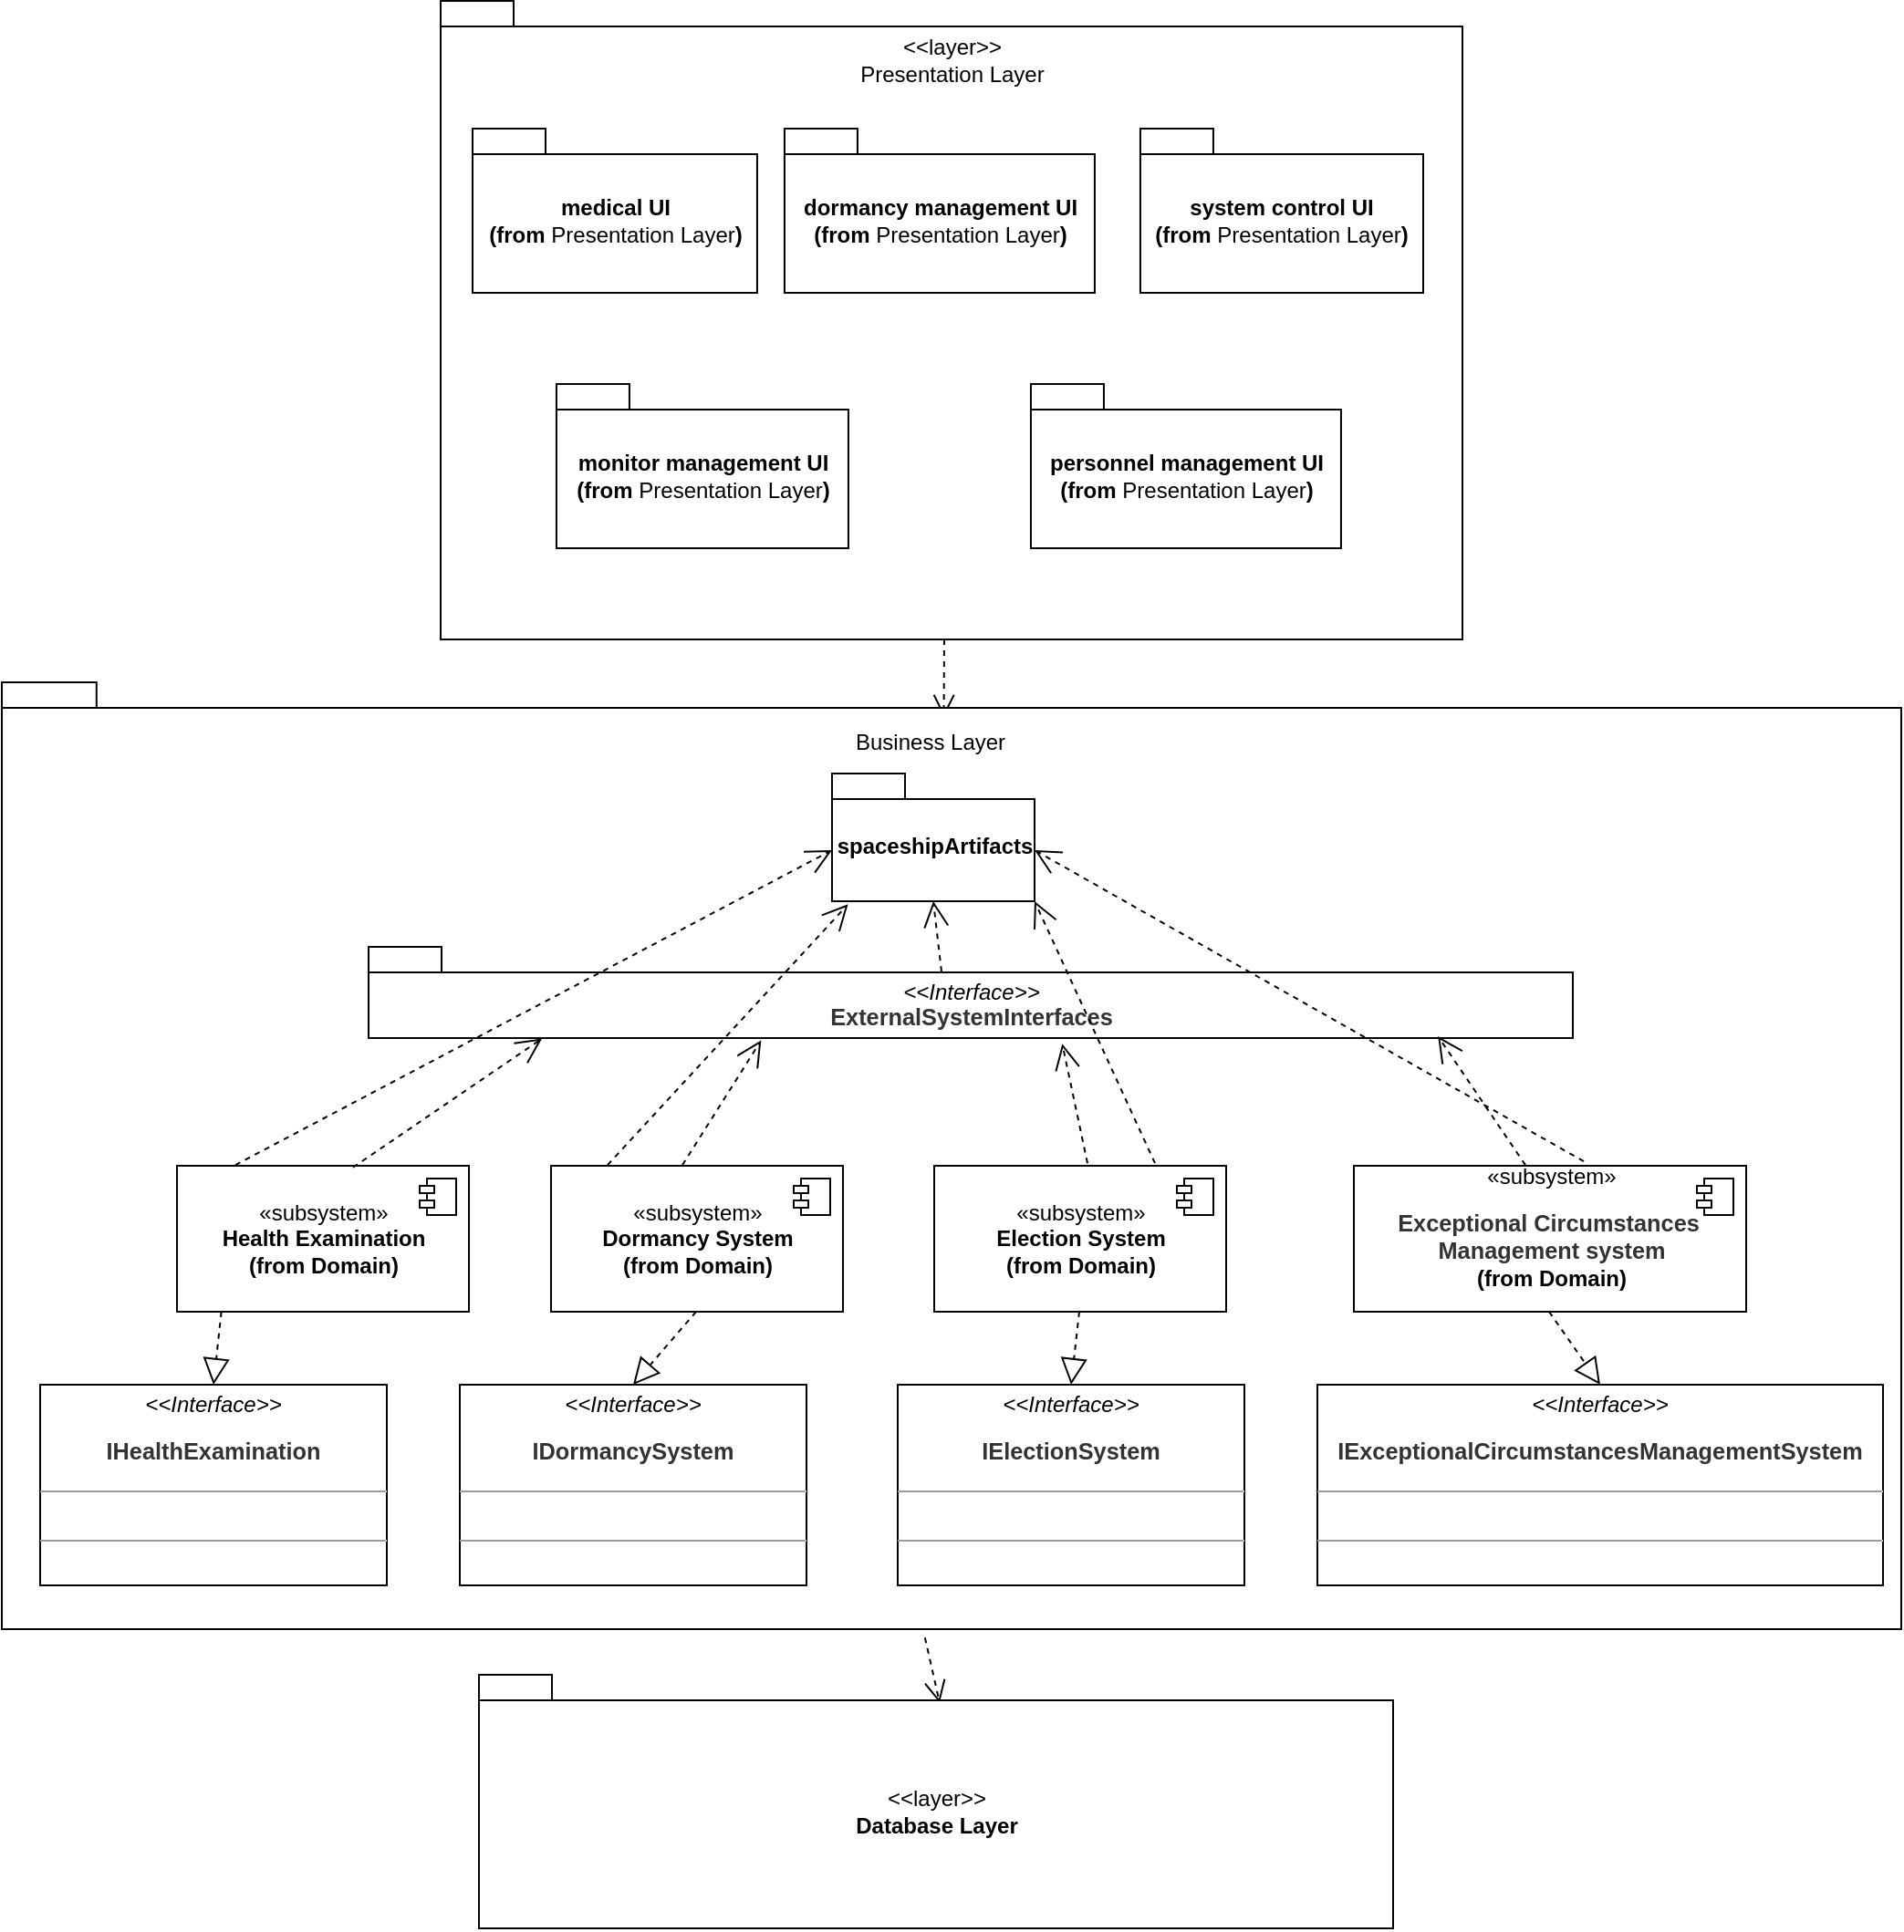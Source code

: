 <mxfile version="14.7.0" type="github">
  <diagram name="Page-1" id="b5b7bab2-c9e2-2cf4-8b2a-24fd1a2a6d21">
    <mxGraphModel dx="421" dy="288" grid="0" gridSize="10" guides="1" tooltips="1" connect="1" arrows="1" fold="1" page="0" pageScale="1" pageWidth="827" pageHeight="1169" background="none" math="0" shadow="0">
      <root>
        <mxCell id="0" />
        <mxCell id="1" parent="0" />
        <mxCell id="MS7-FI-OsCwsyewMh9CC-89" style="edgeStyle=none;rounded=0;html=1;dashed=1;labelBackgroundColor=none;startFill=0;endArrow=open;endFill=0;endSize=10;fontFamily=Verdana;fontSize=10;entryX=0.504;entryY=0.111;entryDx=0;entryDy=0;entryPerimeter=0;exitX=0.486;exitY=1.009;exitDx=0;exitDy=0;exitPerimeter=0;" parent="1" source="s7J_G6H9ZY0Dt8_Bi7PR-1" target="s7J_G6H9ZY0Dt8_Bi7PR-31" edge="1">
          <mxGeometry relative="1" as="geometry">
            <mxPoint x="1395.5" y="1716.0" as="sourcePoint" />
            <mxPoint x="1496.79" y="1608.55" as="targetPoint" />
          </mxGeometry>
        </mxCell>
        <mxCell id="MS7-FI-OsCwsyewMh9CC-90" value="" style="shape=folder;fontStyle=1;spacingTop=10;tabWidth=40;tabHeight=14;tabPosition=left;html=1;" parent="1" vertex="1">
          <mxGeometry x="1130.5" y="685.56" width="560" height="350" as="geometry" />
        </mxCell>
        <mxCell id="MS7-FI-OsCwsyewMh9CC-91" value="&amp;lt;&amp;lt;layer&amp;gt;&amp;gt;&lt;br&gt;Presentation Layer" style="text;html=1;strokeColor=none;fillColor=none;align=center;verticalAlign=middle;whiteSpace=wrap;rounded=0;" parent="1" vertex="1">
          <mxGeometry x="1350.75" y="707.56" width="119.5" height="20" as="geometry" />
        </mxCell>
        <mxCell id="MS7-FI-OsCwsyewMh9CC-92" value="medical UI&lt;br&gt;(from&amp;nbsp;&lt;span style=&quot;font-weight: 400&quot;&gt;Presentation Layer&lt;/span&gt;)" style="shape=folder;fontStyle=1;spacingTop=10;tabWidth=40;tabHeight=14;tabPosition=left;html=1;" parent="1" vertex="1">
          <mxGeometry x="1148" y="755.56" width="155.97" height="90" as="geometry" />
        </mxCell>
        <mxCell id="MS7-FI-OsCwsyewMh9CC-93" value="dormancy management UI&lt;br&gt;(from&amp;nbsp;&lt;span style=&quot;font-weight: 400&quot;&gt;Presentation Layer&lt;/span&gt;)" style="shape=folder;fontStyle=1;spacingTop=10;tabWidth=40;tabHeight=14;tabPosition=left;html=1;" parent="1" vertex="1">
          <mxGeometry x="1318.97" y="755.56" width="170" height="90" as="geometry" />
        </mxCell>
        <mxCell id="MS7-FI-OsCwsyewMh9CC-94" value="monitor management UI&lt;br&gt;(from&amp;nbsp;&lt;span style=&quot;font-weight: 400&quot;&gt;Presentation Layer&lt;/span&gt;)" style="shape=folder;fontStyle=1;spacingTop=10;tabWidth=40;tabHeight=14;tabPosition=left;html=1;" parent="1" vertex="1">
          <mxGeometry x="1193.97" y="895.56" width="160" height="90" as="geometry" />
        </mxCell>
        <mxCell id="MS7-FI-OsCwsyewMh9CC-95" value="personnel management UI&lt;br&gt;(from&amp;nbsp;&lt;span style=&quot;font-weight: 400&quot;&gt;Presentation Layer&lt;/span&gt;)" style="shape=folder;fontStyle=1;spacingTop=10;tabWidth=40;tabHeight=14;tabPosition=left;html=1;" parent="1" vertex="1">
          <mxGeometry x="1453.97" y="895.56" width="170" height="90" as="geometry" />
        </mxCell>
        <mxCell id="MS7-FI-OsCwsyewMh9CC-96" value="system control UI&lt;br&gt;(from&amp;nbsp;&lt;span style=&quot;font-weight: 400&quot;&gt;Presentation Layer&lt;/span&gt;)" style="shape=folder;fontStyle=1;spacingTop=10;tabWidth=40;tabHeight=14;tabPosition=left;html=1;" parent="1" vertex="1">
          <mxGeometry x="1513.97" y="755.56" width="155.03" height="90" as="geometry" />
        </mxCell>
        <mxCell id="MS7-FI-OsCwsyewMh9CC-98" style="edgeStyle=none;rounded=0;html=1;dashed=1;labelBackgroundColor=none;startFill=0;endArrow=open;endFill=0;endSize=10;fontFamily=Verdana;fontSize=10;entryX=0.527;entryY=0.034;entryPerimeter=0;entryDx=0;entryDy=0;" parent="1" edge="1">
          <mxGeometry relative="1" as="geometry">
            <mxPoint x="1406.47" y="1035.56" as="sourcePoint" />
            <mxPoint x="1406.29" y="1078" as="targetPoint" />
          </mxGeometry>
        </mxCell>
        <mxCell id="s7J_G6H9ZY0Dt8_Bi7PR-1" value="" style="shape=folder;fontStyle=1;spacingTop=10;tabWidth=40;tabHeight=14;tabPosition=left;html=1;align=center;" vertex="1" parent="1">
          <mxGeometry x="890" y="1059" width="1041" height="519" as="geometry" />
        </mxCell>
        <mxCell id="s7J_G6H9ZY0Dt8_Bi7PR-2" value="«subsystem»&lt;br&gt;&lt;b&gt;Dormancy System&lt;br&gt;&lt;/b&gt;&lt;span style=&quot;font-weight: 700&quot;&gt;(from Domain)&lt;/span&gt;&lt;b&gt;&lt;br&gt;&lt;/b&gt;" style="html=1;dropTarget=0;" vertex="1" parent="1">
          <mxGeometry x="1191" y="1324" width="160" height="80" as="geometry" />
        </mxCell>
        <mxCell id="s7J_G6H9ZY0Dt8_Bi7PR-3" value="" style="shape=module;jettyWidth=8;jettyHeight=4;" vertex="1" parent="s7J_G6H9ZY0Dt8_Bi7PR-2">
          <mxGeometry x="1" width="20" height="20" relative="1" as="geometry">
            <mxPoint x="-27" y="7" as="offset" />
          </mxGeometry>
        </mxCell>
        <mxCell id="s7J_G6H9ZY0Dt8_Bi7PR-4" value="&lt;p style=&quot;margin: 0px ; margin-top: 4px ; text-align: center&quot;&gt;&lt;i&gt;&amp;lt;&amp;lt;Interface&amp;gt;&amp;gt;&lt;/i&gt;&lt;br&gt;&lt;/p&gt;&lt;p class=&quot;MsoNormal&quot; style=&quot;text-align: center&quot;&gt;&lt;span style=&quot;color: rgb(51 , 51 , 51) ; font-size: 9.5pt&quot;&gt;&lt;font face=&quot;Helvetica&quot;&gt;&lt;b&gt;IDormancySystem&lt;/b&gt;&lt;/font&gt;&lt;/span&gt;&lt;/p&gt;&lt;hr size=&quot;1&quot;&gt;&lt;p style=&quot;margin: 0px ; margin-left: 4px&quot;&gt;&lt;br&gt;&lt;/p&gt;&lt;hr size=&quot;1&quot;&gt;&lt;p style=&quot;margin: 0px ; margin-left: 4px&quot;&gt;&lt;br&gt;&lt;/p&gt;" style="verticalAlign=top;align=left;overflow=fill;fontSize=12;fontFamily=Helvetica;html=1;" vertex="1" parent="1">
          <mxGeometry x="1141" y="1444" width="190" height="110" as="geometry" />
        </mxCell>
        <mxCell id="s7J_G6H9ZY0Dt8_Bi7PR-5" value="«subsystem»&lt;br&gt;&lt;b&gt;Health Examination&lt;br&gt;&lt;/b&gt;&lt;span style=&quot;font-weight: 700&quot;&gt;(from Domain)&lt;/span&gt;&lt;b&gt;&lt;br&gt;&lt;/b&gt;" style="html=1;dropTarget=0;" vertex="1" parent="1">
          <mxGeometry x="986" y="1324" width="160" height="80" as="geometry" />
        </mxCell>
        <mxCell id="s7J_G6H9ZY0Dt8_Bi7PR-6" value="" style="shape=module;jettyWidth=8;jettyHeight=4;" vertex="1" parent="s7J_G6H9ZY0Dt8_Bi7PR-5">
          <mxGeometry x="1" width="20" height="20" relative="1" as="geometry">
            <mxPoint x="-27" y="7" as="offset" />
          </mxGeometry>
        </mxCell>
        <mxCell id="s7J_G6H9ZY0Dt8_Bi7PR-7" value="&lt;p style=&quot;margin: 0px ; margin-top: 4px ; text-align: center&quot;&gt;&lt;i&gt;&amp;lt;&amp;lt;Interface&amp;gt;&amp;gt;&lt;/i&gt;&lt;br&gt;&lt;/p&gt;&lt;p class=&quot;MsoNormal&quot; style=&quot;text-align: center&quot;&gt;&lt;b&gt;&lt;span style=&quot;color: rgb(51 , 51 , 51) ; font-size: 9.5pt&quot;&gt;IHealth&lt;/span&gt;&lt;span style=&quot;color: rgb(51 , 51 , 51) ; font-size: 9.5pt&quot;&gt;Examination&lt;/span&gt;&lt;/b&gt;&lt;/p&gt;&lt;hr size=&quot;1&quot;&gt;&lt;p style=&quot;margin: 0px ; margin-left: 4px&quot;&gt;&lt;br&gt;&lt;/p&gt;&lt;hr size=&quot;1&quot;&gt;&lt;p style=&quot;margin: 0px ; margin-left: 4px&quot;&gt;&lt;br&gt;&lt;/p&gt;" style="verticalAlign=top;align=left;overflow=fill;fontSize=12;fontFamily=Helvetica;html=1;" vertex="1" parent="1">
          <mxGeometry x="911" y="1444" width="190" height="110" as="geometry" />
        </mxCell>
        <mxCell id="s7J_G6H9ZY0Dt8_Bi7PR-8" value="«subsystem»&lt;br&gt;&lt;b&gt;Election System&lt;br&gt;&lt;/b&gt;&lt;span style=&quot;font-weight: 700&quot;&gt;(from Domain)&lt;/span&gt;&lt;b&gt;&lt;br&gt;&lt;/b&gt;" style="html=1;dropTarget=0;" vertex="1" parent="1">
          <mxGeometry x="1401" y="1324" width="160" height="80" as="geometry" />
        </mxCell>
        <mxCell id="s7J_G6H9ZY0Dt8_Bi7PR-9" value="" style="shape=module;jettyWidth=8;jettyHeight=4;" vertex="1" parent="s7J_G6H9ZY0Dt8_Bi7PR-8">
          <mxGeometry x="1" width="20" height="20" relative="1" as="geometry">
            <mxPoint x="-27" y="7" as="offset" />
          </mxGeometry>
        </mxCell>
        <mxCell id="s7J_G6H9ZY0Dt8_Bi7PR-10" value="«subsystem»&lt;br&gt;&lt;p class=&quot;MsoNormal&quot;&gt;&lt;span style=&quot;color: rgb(51 , 51 , 51) ; font-size: 9.5pt&quot;&gt;&lt;b&gt;Exceptional Circumstances&amp;nbsp;&lt;br&gt;&lt;/b&gt;&lt;/span&gt;&lt;b style=&quot;color: rgb(51 , 51 , 51) ; font-size: 9.5pt&quot;&gt;Management system&lt;br&gt;&lt;/b&gt;&lt;span style=&quot;font-weight: 700&quot;&gt;(from Domain)&lt;/span&gt;&lt;b style=&quot;color: rgb(51 , 51 , 51) ; font-size: 9.5pt&quot;&gt;&lt;br&gt;&lt;/b&gt;&lt;/p&gt;" style="html=1;dropTarget=0;" vertex="1" parent="1">
          <mxGeometry x="1631" y="1324" width="215" height="80" as="geometry" />
        </mxCell>
        <mxCell id="s7J_G6H9ZY0Dt8_Bi7PR-11" value="" style="shape=module;jettyWidth=8;jettyHeight=4;" vertex="1" parent="s7J_G6H9ZY0Dt8_Bi7PR-10">
          <mxGeometry x="1" width="20" height="20" relative="1" as="geometry">
            <mxPoint x="-27" y="7" as="offset" />
          </mxGeometry>
        </mxCell>
        <mxCell id="s7J_G6H9ZY0Dt8_Bi7PR-12" value="" style="endArrow=block;dashed=1;endFill=0;endSize=12;html=1;entryX=0.5;entryY=0;entryDx=0;entryDy=0;exitX=0.152;exitY=0.999;exitDx=0;exitDy=0;exitPerimeter=0;" edge="1" parent="1" source="s7J_G6H9ZY0Dt8_Bi7PR-5" target="s7J_G6H9ZY0Dt8_Bi7PR-7">
          <mxGeometry width="160" relative="1" as="geometry">
            <mxPoint x="1061" y="1424" as="sourcePoint" />
            <mxPoint x="1221" y="1424" as="targetPoint" />
          </mxGeometry>
        </mxCell>
        <mxCell id="s7J_G6H9ZY0Dt8_Bi7PR-13" value="" style="endArrow=block;dashed=1;endFill=0;endSize=12;html=1;entryX=0.5;entryY=0;entryDx=0;entryDy=0;exitX=0.5;exitY=1;exitDx=0;exitDy=0;" edge="1" parent="1" target="s7J_G6H9ZY0Dt8_Bi7PR-4">
          <mxGeometry width="160" relative="1" as="geometry">
            <mxPoint x="1270.5" y="1404" as="sourcePoint" />
            <mxPoint x="1270.5" y="1464" as="targetPoint" />
          </mxGeometry>
        </mxCell>
        <mxCell id="s7J_G6H9ZY0Dt8_Bi7PR-14" value="" style="endArrow=block;dashed=1;endFill=0;endSize=12;html=1;entryX=0.5;entryY=0;entryDx=0;entryDy=0;exitX=0.5;exitY=1;exitDx=0;exitDy=0;" edge="1" parent="1" target="s7J_G6H9ZY0Dt8_Bi7PR-16">
          <mxGeometry width="160" relative="1" as="geometry">
            <mxPoint x="1738.0" y="1404" as="sourcePoint" />
            <mxPoint x="1738" y="1464" as="targetPoint" />
          </mxGeometry>
        </mxCell>
        <mxCell id="s7J_G6H9ZY0Dt8_Bi7PR-15" value="" style="endArrow=block;dashed=1;endFill=0;endSize=12;html=1;entryX=0.5;entryY=0;entryDx=0;entryDy=0;exitX=0.5;exitY=1;exitDx=0;exitDy=0;" edge="1" parent="1" target="s7J_G6H9ZY0Dt8_Bi7PR-17">
          <mxGeometry width="160" relative="1" as="geometry">
            <mxPoint x="1480.5" y="1404" as="sourcePoint" />
            <mxPoint x="1480.5" y="1464" as="targetPoint" />
          </mxGeometry>
        </mxCell>
        <mxCell id="s7J_G6H9ZY0Dt8_Bi7PR-16" value="&lt;p style=&quot;margin: 0px ; margin-top: 4px ; text-align: center&quot;&gt;&lt;i&gt;&amp;lt;&amp;lt;Interface&amp;gt;&amp;gt;&lt;/i&gt;&lt;br&gt;&lt;/p&gt;&lt;p class=&quot;MsoNormal&quot; style=&quot;text-align: center&quot;&gt;&lt;b style=&quot;color: rgb(51 , 51 , 51) ; font-size: 12.667px&quot;&gt;IExceptionalCircumstancesManagementSystem&lt;/b&gt;&lt;br&gt;&lt;/p&gt;&lt;hr size=&quot;1&quot;&gt;&lt;p style=&quot;margin: 0px ; margin-left: 4px&quot;&gt;&lt;br&gt;&lt;/p&gt;&lt;hr size=&quot;1&quot;&gt;&lt;p style=&quot;margin: 0px ; margin-left: 4px&quot;&gt;&lt;br&gt;&lt;/p&gt;" style="verticalAlign=top;align=left;overflow=fill;fontSize=12;fontFamily=Helvetica;html=1;" vertex="1" parent="1">
          <mxGeometry x="1611" y="1444" width="310" height="110" as="geometry" />
        </mxCell>
        <mxCell id="s7J_G6H9ZY0Dt8_Bi7PR-17" value="&lt;p style=&quot;margin: 0px ; margin-top: 4px ; text-align: center&quot;&gt;&lt;i&gt;&amp;lt;&amp;lt;Interface&amp;gt;&amp;gt;&lt;/i&gt;&lt;br&gt;&lt;/p&gt;&lt;p class=&quot;MsoNormal&quot; style=&quot;text-align: center&quot;&gt;&lt;b style=&quot;color: rgb(51 , 51 , 51) ; font-size: 12.667px&quot;&gt;IElectionSystem&lt;/b&gt;&lt;br&gt;&lt;/p&gt;&lt;hr size=&quot;1&quot;&gt;&lt;p style=&quot;margin: 0px ; margin-left: 4px&quot;&gt;&lt;br&gt;&lt;/p&gt;&lt;hr size=&quot;1&quot;&gt;&lt;p style=&quot;margin: 0px ; margin-left: 4px&quot;&gt;&lt;br&gt;&lt;/p&gt;" style="verticalAlign=top;align=left;overflow=fill;fontSize=12;fontFamily=Helvetica;html=1;" vertex="1" parent="1">
          <mxGeometry x="1381" y="1444" width="190" height="110" as="geometry" />
        </mxCell>
        <mxCell id="s7J_G6H9ZY0Dt8_Bi7PR-18" value="spaceshipArtifacts" style="shape=folder;fontStyle=1;spacingTop=10;tabWidth=40;tabHeight=14;tabPosition=left;html=1;" vertex="1" parent="1">
          <mxGeometry x="1345" y="1109" width="111" height="70" as="geometry" />
        </mxCell>
        <mxCell id="s7J_G6H9ZY0Dt8_Bi7PR-19" value="Business Layer" style="text;strokeColor=none;fillColor=none;align=left;verticalAlign=top;spacingLeft=4;spacingRight=4;overflow=hidden;rotatable=0;points=[[0,0.5],[1,0.5]];portConstraint=eastwest;" vertex="1" parent="1">
          <mxGeometry x="1352" y="1078" width="100" height="26" as="geometry" />
        </mxCell>
        <mxCell id="s7J_G6H9ZY0Dt8_Bi7PR-20" value="&lt;p style=&quot;margin: 4px 0px 0px&quot;&gt;&lt;i style=&quot;font-weight: normal&quot;&gt;&amp;lt;&amp;lt;Interface&amp;gt;&amp;gt;&lt;br&gt;&lt;/i&gt;&lt;span style=&quot;color: rgb(51 , 51 , 51) ; font-size: 9.5pt&quot;&gt;ExternalSystemInterfaces&lt;/span&gt;&lt;/p&gt;" style="shape=folder;fontStyle=1;spacingTop=10;tabWidth=40;tabHeight=14;tabPosition=left;html=1;" vertex="1" parent="1">
          <mxGeometry x="1091" y="1204" width="660" height="50" as="geometry" />
        </mxCell>
        <mxCell id="s7J_G6H9ZY0Dt8_Bi7PR-21" value="" style="endArrow=open;endSize=12;dashed=1;html=1;exitX=0.603;exitY=0.011;exitDx=0;exitDy=0;exitPerimeter=0;entryX=0.144;entryY=1.006;entryDx=0;entryDy=0;entryPerimeter=0;" edge="1" parent="1" source="s7J_G6H9ZY0Dt8_Bi7PR-5" target="s7J_G6H9ZY0Dt8_Bi7PR-20">
          <mxGeometry width="160" relative="1" as="geometry">
            <mxPoint x="919" y="1268" as="sourcePoint" />
            <mxPoint x="1079" y="1268" as="targetPoint" />
            <Array as="points" />
          </mxGeometry>
        </mxCell>
        <mxCell id="s7J_G6H9ZY0Dt8_Bi7PR-22" value="" style="endArrow=open;endSize=12;dashed=1;html=1;exitX=0.603;exitY=0.011;exitDx=0;exitDy=0;exitPerimeter=0;entryX=0.326;entryY=1.025;entryDx=0;entryDy=0;entryPerimeter=0;" edge="1" parent="1" target="s7J_G6H9ZY0Dt8_Bi7PR-20">
          <mxGeometry width="160" relative="1" as="geometry">
            <mxPoint x="1263" y="1323.58" as="sourcePoint" />
            <mxPoint x="1366.56" y="1253.0" as="targetPoint" />
            <Array as="points" />
          </mxGeometry>
        </mxCell>
        <mxCell id="s7J_G6H9ZY0Dt8_Bi7PR-23" value="" style="endArrow=open;endSize=12;dashed=1;html=1;exitX=0.603;exitY=0.011;exitDx=0;exitDy=0;exitPerimeter=0;entryX=0.576;entryY=1.062;entryDx=0;entryDy=0;entryPerimeter=0;" edge="1" parent="1" target="s7J_G6H9ZY0Dt8_Bi7PR-20">
          <mxGeometry width="160" relative="1" as="geometry">
            <mxPoint x="1485" y="1322.58" as="sourcePoint" />
            <mxPoint x="1588.56" y="1252.0" as="targetPoint" />
            <Array as="points" />
          </mxGeometry>
        </mxCell>
        <mxCell id="s7J_G6H9ZY0Dt8_Bi7PR-24" value="" style="endArrow=open;endSize=12;dashed=1;html=1;exitX=0.603;exitY=0.011;exitDx=0;exitDy=0;exitPerimeter=0;entryX=0.888;entryY=0.98;entryDx=0;entryDy=0;entryPerimeter=0;" edge="1" parent="1" target="s7J_G6H9ZY0Dt8_Bi7PR-20">
          <mxGeometry width="160" relative="1" as="geometry">
            <mxPoint x="1725" y="1323.58" as="sourcePoint" />
            <mxPoint x="1828.56" y="1253.0" as="targetPoint" />
            <Array as="points" />
          </mxGeometry>
        </mxCell>
        <mxCell id="s7J_G6H9ZY0Dt8_Bi7PR-25" value="" style="endArrow=open;endSize=12;dashed=1;html=1;exitX=0.603;exitY=0.011;exitDx=0;exitDy=0;exitPerimeter=0;entryX=0;entryY=0;entryDx=0;entryDy=42;entryPerimeter=0;" edge="1" parent="1" target="s7J_G6H9ZY0Dt8_Bi7PR-18">
          <mxGeometry width="160" relative="1" as="geometry">
            <mxPoint x="1018" y="1323.58" as="sourcePoint" />
            <mxPoint x="1121.56" y="1253.0" as="targetPoint" />
            <Array as="points" />
          </mxGeometry>
        </mxCell>
        <mxCell id="s7J_G6H9ZY0Dt8_Bi7PR-26" value="" style="endArrow=open;endSize=12;dashed=1;html=1;exitX=0.603;exitY=0.011;exitDx=0;exitDy=0;exitPerimeter=0;entryX=0.079;entryY=1.024;entryDx=0;entryDy=0;entryPerimeter=0;" edge="1" parent="1" target="s7J_G6H9ZY0Dt8_Bi7PR-18">
          <mxGeometry width="160" relative="1" as="geometry">
            <mxPoint x="1222" y="1323.58" as="sourcePoint" />
            <mxPoint x="1325.56" y="1253.0" as="targetPoint" />
            <Array as="points" />
          </mxGeometry>
        </mxCell>
        <mxCell id="s7J_G6H9ZY0Dt8_Bi7PR-27" value="" style="endArrow=open;endSize=12;dashed=1;html=1;exitX=0.603;exitY=0.011;exitDx=0;exitDy=0;exitPerimeter=0;entryX=0;entryY=0;entryDx=111;entryDy=70;entryPerimeter=0;" edge="1" parent="1" target="s7J_G6H9ZY0Dt8_Bi7PR-18">
          <mxGeometry width="160" relative="1" as="geometry">
            <mxPoint x="1522" y="1322.58" as="sourcePoint" />
            <mxPoint x="1625.56" y="1252.0" as="targetPoint" />
            <Array as="points" />
          </mxGeometry>
        </mxCell>
        <mxCell id="s7J_G6H9ZY0Dt8_Bi7PR-28" value="" style="endArrow=open;endSize=12;dashed=1;html=1;exitX=0.603;exitY=0.011;exitDx=0;exitDy=0;exitPerimeter=0;entryX=0;entryY=0;entryDx=111;entryDy=42;entryPerimeter=0;" edge="1" parent="1" target="s7J_G6H9ZY0Dt8_Bi7PR-18">
          <mxGeometry width="160" relative="1" as="geometry">
            <mxPoint x="1757" y="1321.58" as="sourcePoint" />
            <mxPoint x="1860.56" y="1251.0" as="targetPoint" />
            <Array as="points" />
          </mxGeometry>
        </mxCell>
        <mxCell id="s7J_G6H9ZY0Dt8_Bi7PR-29" value="" style="endArrow=open;endSize=12;dashed=1;html=1;exitX=0.603;exitY=0.011;exitDx=0;exitDy=0;exitPerimeter=0;entryX=0.5;entryY=1;entryDx=0;entryDy=0;entryPerimeter=0;" edge="1" parent="1" target="s7J_G6H9ZY0Dt8_Bi7PR-18">
          <mxGeometry width="160" relative="1" as="geometry">
            <mxPoint x="1405" y="1217.53" as="sourcePoint" />
            <mxPoint x="1425.06" y="1152" as="targetPoint" />
            <Array as="points" />
          </mxGeometry>
        </mxCell>
        <mxCell id="s7J_G6H9ZY0Dt8_Bi7PR-31" value="&lt;span style=&quot;font-weight: 400&quot;&gt;&amp;lt;&amp;lt;layer&amp;gt;&amp;gt;&lt;/span&gt;&lt;br style=&quot;font-weight: 400&quot;&gt;&lt;b&gt;Database Layer&lt;/b&gt;" style="shape=folder;fontStyle=1;spacingTop=10;tabWidth=40;tabHeight=14;tabPosition=left;html=1;" vertex="1" parent="1">
          <mxGeometry x="1151.5" y="1603" width="501" height="139" as="geometry" />
        </mxCell>
      </root>
    </mxGraphModel>
  </diagram>
</mxfile>
